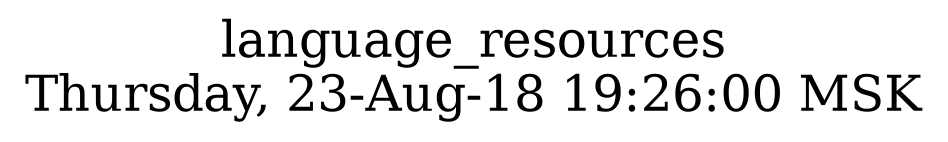 digraph G {
graph [
  fontsize="24";
  label="language_resources\nThursday, 23-Aug-18 19:26:00 MSK";
  nojustify=true;
  ordering=out;
  rankdir=LR;
  size="30";
];
}
